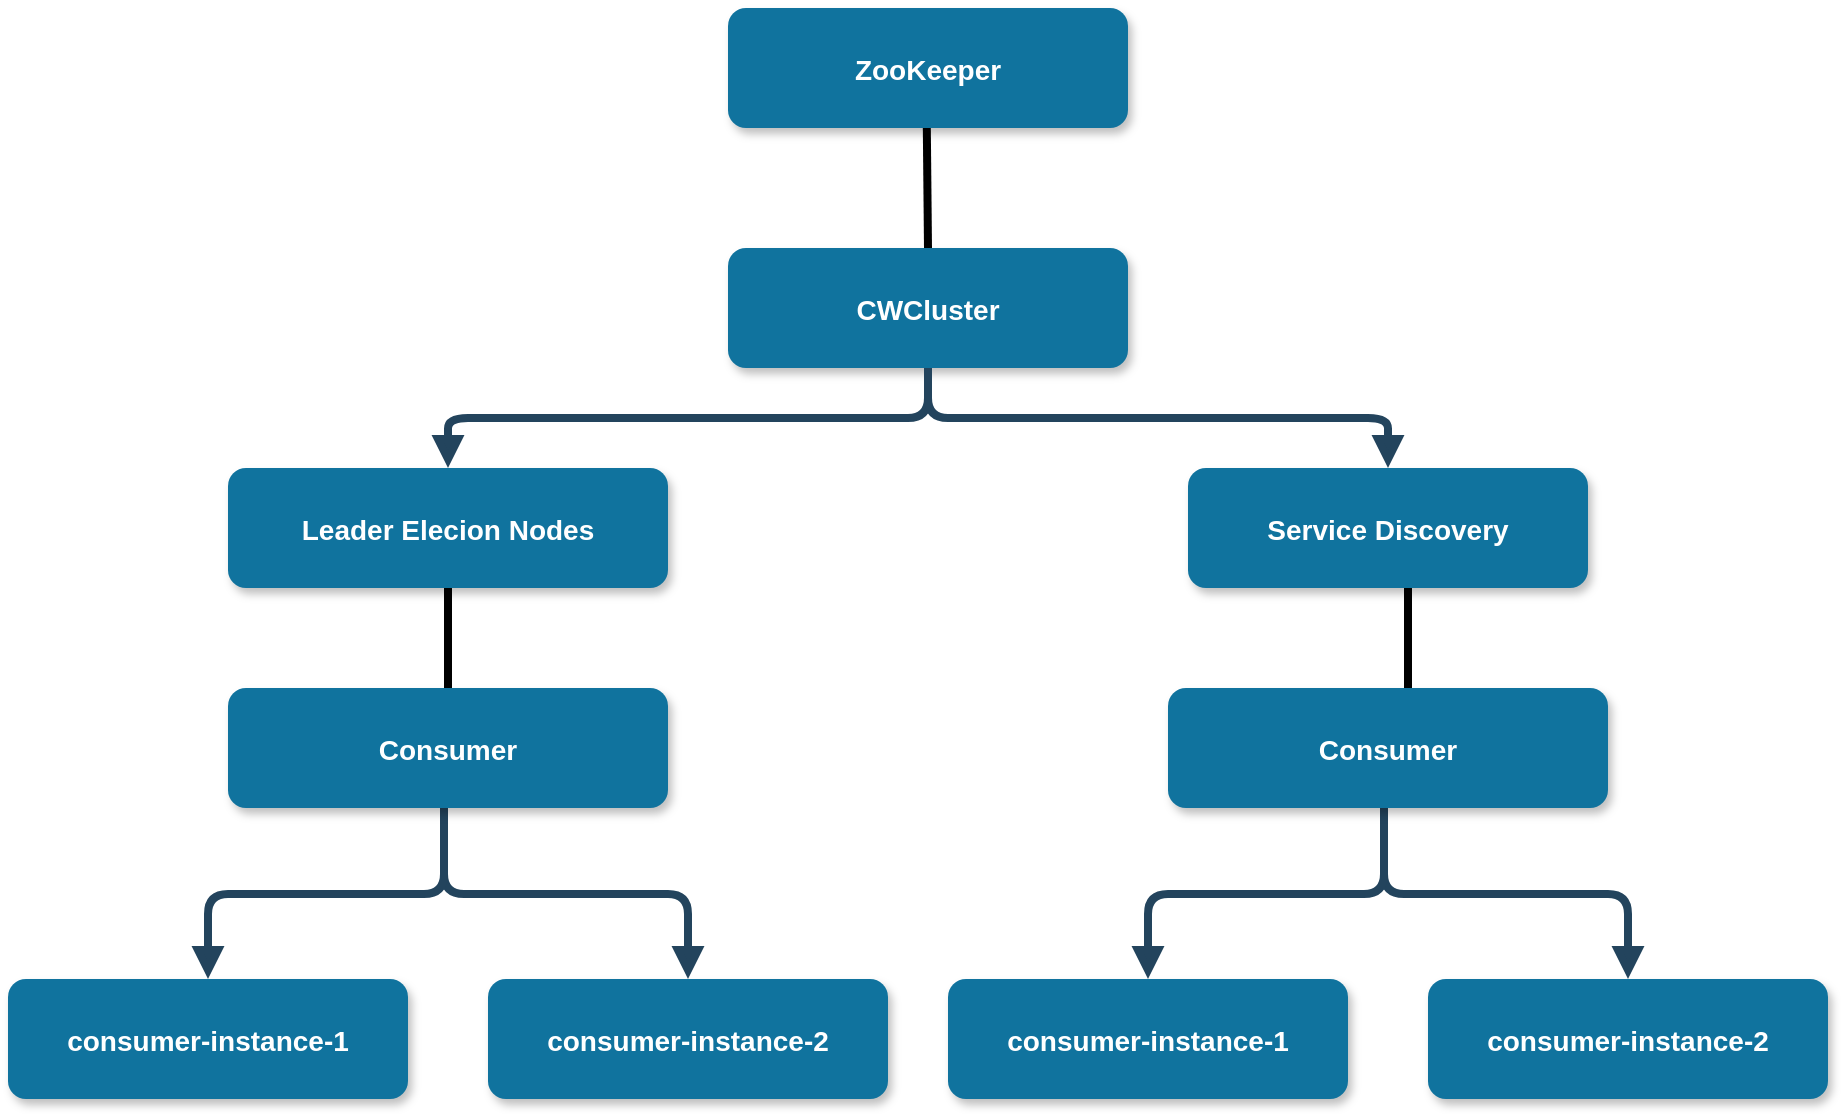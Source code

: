 <mxfile version="13.3.6" type="device"><diagram name="Page-1" id="97916047-d0de-89f5-080d-49f4d83e522f"><mxGraphModel dx="920" dy="494" grid="1" gridSize="10" guides="1" tooltips="1" connect="1" arrows="1" fold="1" page="1" pageScale="1.5" pageWidth="1169" pageHeight="827" background="#ffffff" math="0" shadow="0"><root><mxCell id="0"/><mxCell id="1" parent="0"/><mxCell id="2" value="CWCluster" style="rounded=1;fillColor=#10739E;strokeColor=none;shadow=1;gradientColor=none;fontStyle=1;fontColor=#FFFFFF;fontSize=14;" parent="1" vertex="1"><mxGeometry x="660" y="200" width="200" height="60" as="geometry"/></mxCell><mxCell id="3" value="Leader Elecion Nodes" style="rounded=1;fillColor=#10739E;strokeColor=none;shadow=1;gradientColor=none;fontStyle=1;fontColor=#FFFFFF;fontSize=14;" parent="1" vertex="1"><mxGeometry x="410" y="310" width="220" height="60" as="geometry"/></mxCell><mxCell id="4" value="consumer-instance-1" style="rounded=1;fillColor=#10739E;strokeColor=none;shadow=1;gradientColor=none;fontStyle=1;fontColor=#FFFFFF;fontSize=14;" parent="1" vertex="1"><mxGeometry x="770" y="565.5" width="200" height="60" as="geometry"/></mxCell><mxCell id="5" value="consumer-instance-2" style="rounded=1;fillColor=#10739E;strokeColor=none;shadow=1;gradientColor=none;fontStyle=1;fontColor=#FFFFFF;fontSize=14;" parent="1" vertex="1"><mxGeometry x="1010" y="565.5" width="200" height="60" as="geometry"/></mxCell><mxCell id="29" value="" style="edgeStyle=elbowEdgeStyle;elbow=vertical;strokeWidth=4;endArrow=block;endFill=1;fontStyle=1;strokeColor=#23445D;" parent="1" source="2" target="3" edge="1"><mxGeometry x="22" y="165.5" width="100" height="100" as="geometry"><mxPoint x="22" y="265.5" as="sourcePoint"/><mxPoint x="122" y="165.5" as="targetPoint"/></mxGeometry></mxCell><mxCell id="30" value="" style="edgeStyle=elbowEdgeStyle;elbow=vertical;strokeWidth=4;endArrow=block;endFill=1;fontStyle=1;strokeColor=#23445D;" parent="1" target="5" edge="1"><mxGeometry x="490" y="275.5" width="100" height="100" as="geometry"><mxPoint x="988" y="480" as="sourcePoint"/><mxPoint x="590" y="275.5" as="targetPoint"/></mxGeometry></mxCell><mxCell id="31" value="" style="edgeStyle=elbowEdgeStyle;elbow=vertical;strokeWidth=4;endArrow=block;endFill=1;fontStyle=1;strokeColor=#23445D;" parent="1" target="4" edge="1"><mxGeometry x="490" y="275.5" width="100" height="100" as="geometry"><mxPoint x="988" y="480" as="sourcePoint"/><mxPoint x="590" y="275.5" as="targetPoint"/></mxGeometry></mxCell><mxCell id="QGNdJW9Z3u5aMmUdP5P4-55" value="Consumer" style="rounded=1;fillColor=#10739E;strokeColor=none;shadow=1;gradientColor=none;fontStyle=1;fontColor=#FFFFFF;fontSize=14;" vertex="1" parent="1"><mxGeometry x="880" y="420" width="220" height="60" as="geometry"/></mxCell><mxCell id="QGNdJW9Z3u5aMmUdP5P4-56" value="" style="edgeStyle=elbowEdgeStyle;elbow=vertical;strokeWidth=4;endArrow=block;endFill=1;fontStyle=1;strokeColor=#23445D;entryX=0.5;entryY=0;entryDx=0;entryDy=0;" edge="1" parent="1" target="QGNdJW9Z3u5aMmUdP5P4-64"><mxGeometry x="32" y="175.5" width="100" height="100" as="geometry"><mxPoint x="760" y="260" as="sourcePoint"/><mxPoint x="910" y="335" as="targetPoint"/></mxGeometry></mxCell><mxCell id="QGNdJW9Z3u5aMmUdP5P4-57" value="ZooKeeper" style="rounded=1;fillColor=#10739E;strokeColor=none;shadow=1;gradientColor=none;fontStyle=1;fontColor=#FFFFFF;fontSize=14;" vertex="1" parent="1"><mxGeometry x="660" y="80" width="200" height="60" as="geometry"/></mxCell><mxCell id="QGNdJW9Z3u5aMmUdP5P4-64" value="Service Discovery" style="rounded=1;fillColor=#10739E;strokeColor=none;shadow=1;gradientColor=none;fontStyle=1;fontColor=#FFFFFF;fontSize=14;" vertex="1" parent="1"><mxGeometry x="890" y="310" width="200" height="60" as="geometry"/></mxCell><mxCell id="QGNdJW9Z3u5aMmUdP5P4-65" value="consumer-instance-1" style="rounded=1;fillColor=#10739E;strokeColor=none;shadow=1;gradientColor=none;fontStyle=1;fontColor=#FFFFFF;fontSize=14;" vertex="1" parent="1"><mxGeometry x="300" y="565.5" width="200" height="60" as="geometry"/></mxCell><mxCell id="QGNdJW9Z3u5aMmUdP5P4-66" value="consumer-instance-2" style="rounded=1;fillColor=#10739E;strokeColor=none;shadow=1;gradientColor=none;fontStyle=1;fontColor=#FFFFFF;fontSize=14;" vertex="1" parent="1"><mxGeometry x="540" y="565.5" width="200" height="60" as="geometry"/></mxCell><mxCell id="QGNdJW9Z3u5aMmUdP5P4-67" value="" style="edgeStyle=elbowEdgeStyle;elbow=vertical;strokeWidth=4;endArrow=block;endFill=1;fontStyle=1;strokeColor=#23445D;" edge="1" parent="1" target="QGNdJW9Z3u5aMmUdP5P4-66"><mxGeometry x="20" y="275.5" width="100" height="100" as="geometry"><mxPoint x="518" y="480" as="sourcePoint"/><mxPoint x="120" y="275.5" as="targetPoint"/></mxGeometry></mxCell><mxCell id="QGNdJW9Z3u5aMmUdP5P4-68" value="" style="edgeStyle=elbowEdgeStyle;elbow=vertical;strokeWidth=4;endArrow=block;endFill=1;fontStyle=1;strokeColor=#23445D;" edge="1" parent="1" target="QGNdJW9Z3u5aMmUdP5P4-65"><mxGeometry x="20" y="275.5" width="100" height="100" as="geometry"><mxPoint x="518" y="480" as="sourcePoint"/><mxPoint x="120" y="275.5" as="targetPoint"/></mxGeometry></mxCell><mxCell id="QGNdJW9Z3u5aMmUdP5P4-69" value="Consumer" style="rounded=1;fillColor=#10739E;strokeColor=none;shadow=1;gradientColor=none;fontStyle=1;fontColor=#FFFFFF;fontSize=14;" vertex="1" parent="1"><mxGeometry x="410" y="420" width="220" height="60" as="geometry"/></mxCell><mxCell id="QGNdJW9Z3u5aMmUdP5P4-73" value="" style="endArrow=none;html=1;strokeWidth=4;entryX=0.5;entryY=1;entryDx=0;entryDy=0;exitX=0.5;exitY=0;exitDx=0;exitDy=0;" edge="1" parent="1" source="QGNdJW9Z3u5aMmUdP5P4-69" target="3"><mxGeometry width="50" height="50" relative="1" as="geometry"><mxPoint x="680" y="430" as="sourcePoint"/><mxPoint x="730" y="380" as="targetPoint"/></mxGeometry></mxCell><mxCell id="QGNdJW9Z3u5aMmUdP5P4-75" value="" style="endArrow=none;html=1;strokeWidth=4;entryX=0.5;entryY=1;entryDx=0;entryDy=0;exitX=0.5;exitY=0;exitDx=0;exitDy=0;" edge="1" parent="1"><mxGeometry width="50" height="50" relative="1" as="geometry"><mxPoint x="1000" y="420" as="sourcePoint"/><mxPoint x="1000" y="370" as="targetPoint"/></mxGeometry></mxCell><mxCell id="QGNdJW9Z3u5aMmUdP5P4-77" value="" style="endArrow=none;html=1;strokeWidth=4;entryX=0.5;entryY=1;entryDx=0;entryDy=0;exitX=0.5;exitY=0;exitDx=0;exitDy=0;" edge="1" parent="1" source="2"><mxGeometry width="50" height="50" relative="1" as="geometry"><mxPoint x="759.41" y="190" as="sourcePoint"/><mxPoint x="759.41" y="140" as="targetPoint"/></mxGeometry></mxCell></root></mxGraphModel></diagram></mxfile>
